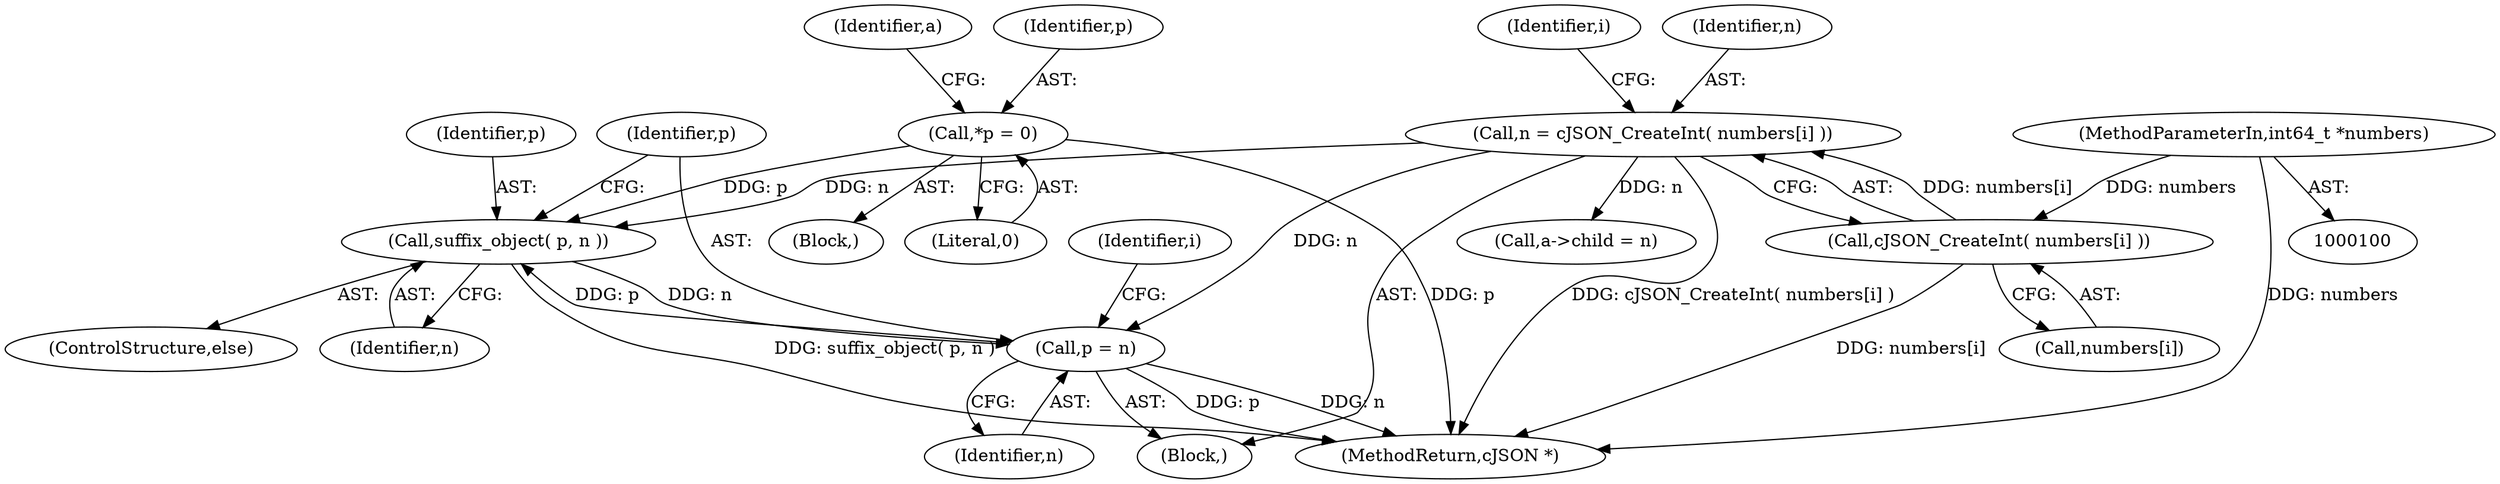 digraph "1_iperf_91f2fa59e8ed80dfbf400add0164ee0e508e412a_9@pointer" {
"1000144" [label="(Call,suffix_object( p, n ))"];
"1000147" [label="(Call,p = n)"];
"1000144" [label="(Call,suffix_object( p, n ))"];
"1000110" [label="(Call,*p = 0)"];
"1000129" [label="(Call,n = cJSON_CreateInt( numbers[i] ))"];
"1000131" [label="(Call,cJSON_CreateInt( numbers[i] ))"];
"1000101" [label="(MethodParameterIn,int64_t *numbers)"];
"1000128" [label="(Block,)"];
"1000148" [label="(Identifier,p)"];
"1000101" [label="(MethodParameterIn,int64_t *numbers)"];
"1000138" [label="(Call,a->child = n)"];
"1000110" [label="(Call,*p = 0)"];
"1000112" [label="(Literal,0)"];
"1000149" [label="(Identifier,n)"];
"1000152" [label="(MethodReturn,cJSON *)"];
"1000145" [label="(Identifier,p)"];
"1000131" [label="(Call,cJSON_CreateInt( numbers[i] ))"];
"1000144" [label="(Call,suffix_object( p, n ))"];
"1000143" [label="(ControlStructure,else)"];
"1000137" [label="(Identifier,i)"];
"1000132" [label="(Call,numbers[i])"];
"1000127" [label="(Identifier,i)"];
"1000115" [label="(Identifier,a)"];
"1000146" [label="(Identifier,n)"];
"1000103" [label="(Block,)"];
"1000130" [label="(Identifier,n)"];
"1000147" [label="(Call,p = n)"];
"1000129" [label="(Call,n = cJSON_CreateInt( numbers[i] ))"];
"1000111" [label="(Identifier,p)"];
"1000144" -> "1000143"  [label="AST: "];
"1000144" -> "1000146"  [label="CFG: "];
"1000145" -> "1000144"  [label="AST: "];
"1000146" -> "1000144"  [label="AST: "];
"1000148" -> "1000144"  [label="CFG: "];
"1000144" -> "1000152"  [label="DDG: suffix_object( p, n )"];
"1000147" -> "1000144"  [label="DDG: p"];
"1000110" -> "1000144"  [label="DDG: p"];
"1000129" -> "1000144"  [label="DDG: n"];
"1000144" -> "1000147"  [label="DDG: n"];
"1000147" -> "1000128"  [label="AST: "];
"1000147" -> "1000149"  [label="CFG: "];
"1000148" -> "1000147"  [label="AST: "];
"1000149" -> "1000147"  [label="AST: "];
"1000127" -> "1000147"  [label="CFG: "];
"1000147" -> "1000152"  [label="DDG: n"];
"1000147" -> "1000152"  [label="DDG: p"];
"1000129" -> "1000147"  [label="DDG: n"];
"1000110" -> "1000103"  [label="AST: "];
"1000110" -> "1000112"  [label="CFG: "];
"1000111" -> "1000110"  [label="AST: "];
"1000112" -> "1000110"  [label="AST: "];
"1000115" -> "1000110"  [label="CFG: "];
"1000110" -> "1000152"  [label="DDG: p"];
"1000129" -> "1000128"  [label="AST: "];
"1000129" -> "1000131"  [label="CFG: "];
"1000130" -> "1000129"  [label="AST: "];
"1000131" -> "1000129"  [label="AST: "];
"1000137" -> "1000129"  [label="CFG: "];
"1000129" -> "1000152"  [label="DDG: cJSON_CreateInt( numbers[i] )"];
"1000131" -> "1000129"  [label="DDG: numbers[i]"];
"1000129" -> "1000138"  [label="DDG: n"];
"1000131" -> "1000132"  [label="CFG: "];
"1000132" -> "1000131"  [label="AST: "];
"1000131" -> "1000152"  [label="DDG: numbers[i]"];
"1000101" -> "1000131"  [label="DDG: numbers"];
"1000101" -> "1000100"  [label="AST: "];
"1000101" -> "1000152"  [label="DDG: numbers"];
}
